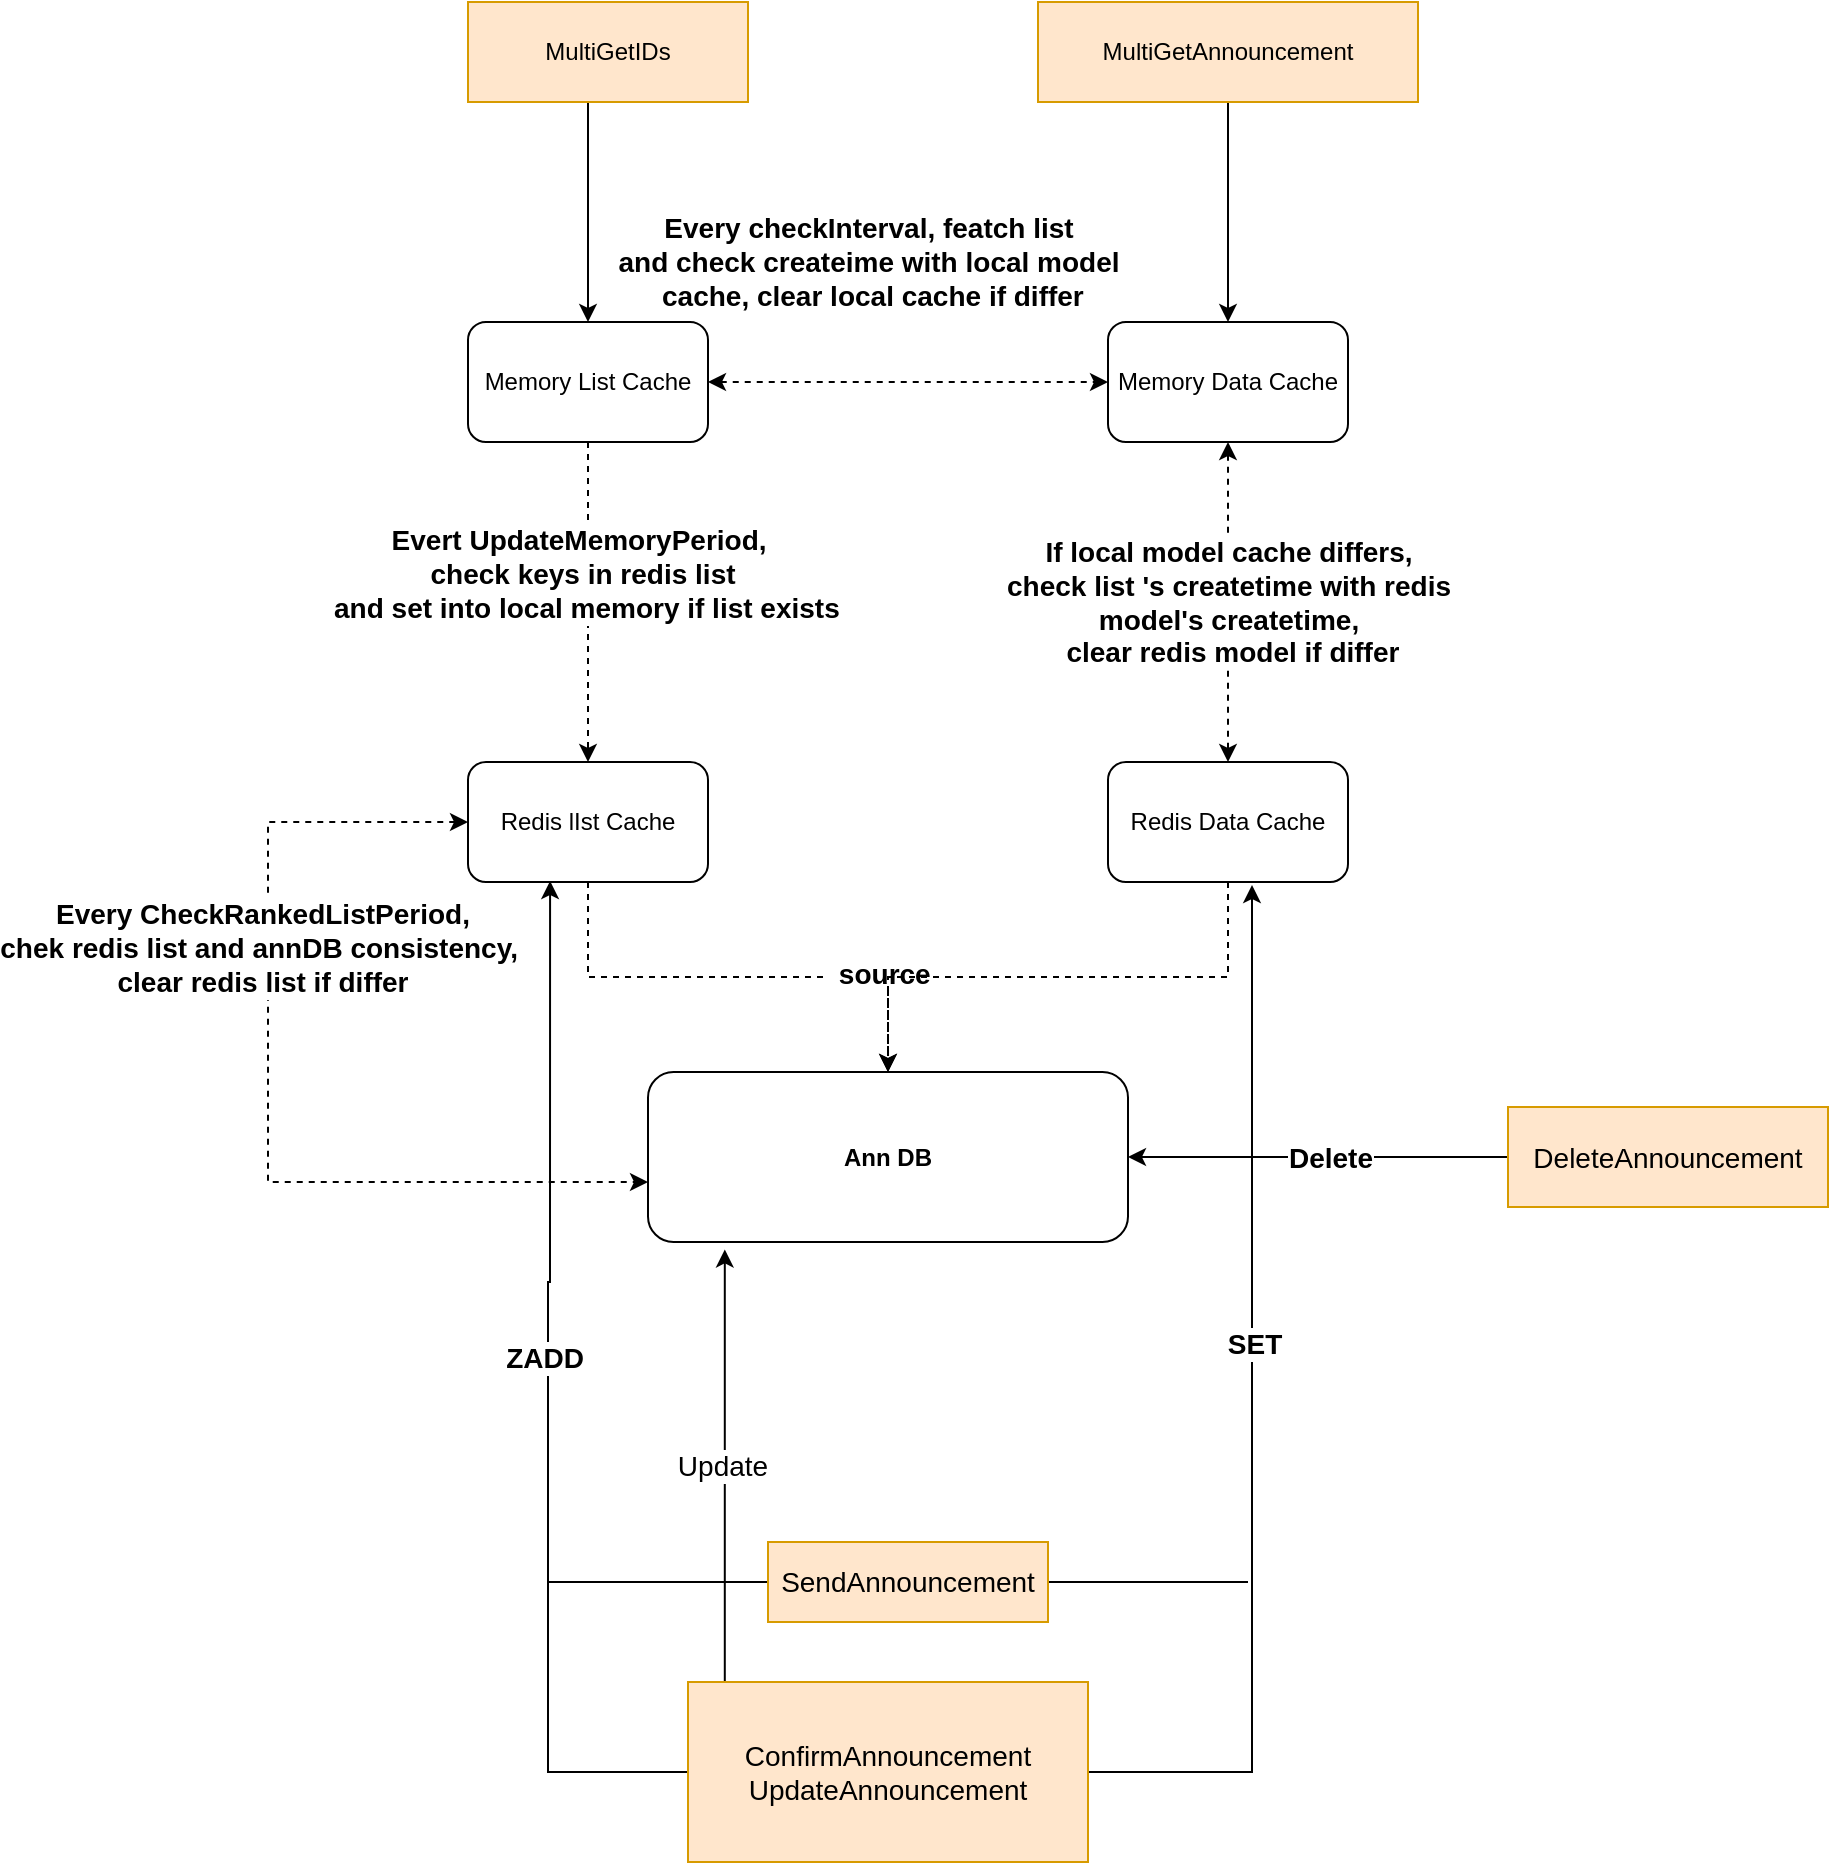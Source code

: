 <mxfile version="20.6.0" type="github">
  <diagram id="SP1o1xI_UPl9B5bT9c3x" name="第 1 页">
    <mxGraphModel dx="2193" dy="2047" grid="1" gridSize="10" guides="1" tooltips="1" connect="1" arrows="1" fold="1" page="1" pageScale="1" pageWidth="827" pageHeight="1169" math="0" shadow="0">
      <root>
        <mxCell id="0" />
        <mxCell id="1" parent="0" />
        <mxCell id="wJHfTox9JGs2SPVfrYYw-3" value="" style="edgeStyle=orthogonalEdgeStyle;rounded=0;orthogonalLoop=1;jettySize=auto;html=1;dashed=1;" edge="1" parent="1" source="wJHfTox9JGs2SPVfrYYw-1" target="wJHfTox9JGs2SPVfrYYw-2">
          <mxGeometry relative="1" as="geometry" />
        </mxCell>
        <mxCell id="wJHfTox9JGs2SPVfrYYw-14" value="&lt;font style=&quot;font-size: 14px;&quot;&gt;&lt;b&gt;Evert UpdateMemoryPeriod,&amp;nbsp;&lt;br&gt;check keys in redis list&lt;br&gt;&amp;nbsp;and set into local memory if list exists&lt;/b&gt;&lt;/font&gt;" style="edgeLabel;html=1;align=center;verticalAlign=middle;resizable=0;points=[];" vertex="1" connectable="0" parent="wJHfTox9JGs2SPVfrYYw-3">
          <mxGeometry x="-0.181" y="-3" relative="1" as="geometry">
            <mxPoint as="offset" />
          </mxGeometry>
        </mxCell>
        <mxCell id="wJHfTox9JGs2SPVfrYYw-5" value="" style="edgeStyle=orthogonalEdgeStyle;rounded=0;orthogonalLoop=1;jettySize=auto;html=1;dashed=1;startArrow=classic;startFill=1;" edge="1" parent="1" source="wJHfTox9JGs2SPVfrYYw-1" target="wJHfTox9JGs2SPVfrYYw-4">
          <mxGeometry relative="1" as="geometry" />
        </mxCell>
        <mxCell id="wJHfTox9JGs2SPVfrYYw-1" value="Memory List Cache" style="rounded=1;whiteSpace=wrap;html=1;" vertex="1" parent="1">
          <mxGeometry x="120" y="150" width="120" height="60" as="geometry" />
        </mxCell>
        <mxCell id="wJHfTox9JGs2SPVfrYYw-18" style="edgeStyle=orthogonalEdgeStyle;rounded=0;orthogonalLoop=1;jettySize=auto;html=1;dashed=1;fontSize=14;startArrow=none;startFill=0;" edge="1" parent="1" source="wJHfTox9JGs2SPVfrYYw-2" target="wJHfTox9JGs2SPVfrYYw-8">
          <mxGeometry relative="1" as="geometry" />
        </mxCell>
        <mxCell id="wJHfTox9JGs2SPVfrYYw-21" value="&lt;b&gt;&amp;nbsp; source&lt;/b&gt;" style="edgeLabel;html=1;align=center;verticalAlign=middle;resizable=0;points=[];fontSize=14;" vertex="1" connectable="0" parent="wJHfTox9JGs2SPVfrYYw-18">
          <mxGeometry x="0.563" y="3" relative="1" as="geometry">
            <mxPoint y="1" as="offset" />
          </mxGeometry>
        </mxCell>
        <mxCell id="wJHfTox9JGs2SPVfrYYw-32" style="edgeStyle=orthogonalEdgeStyle;rounded=0;orthogonalLoop=1;jettySize=auto;html=1;fontSize=14;startArrow=classic;startFill=1;entryX=0;entryY=0.647;entryDx=0;entryDy=0;entryPerimeter=0;dashed=1;" edge="1" parent="1" source="wJHfTox9JGs2SPVfrYYw-2" target="wJHfTox9JGs2SPVfrYYw-8">
          <mxGeometry relative="1" as="geometry">
            <mxPoint x="70" y="580" as="targetPoint" />
            <Array as="points">
              <mxPoint x="20" y="400" />
              <mxPoint x="20" y="580" />
            </Array>
          </mxGeometry>
        </mxCell>
        <mxCell id="wJHfTox9JGs2SPVfrYYw-33" value="&lt;b&gt;Every CheckRankedListPeriod,&lt;br&gt;chek redis list and annDB consistency,&amp;nbsp;&lt;br&gt;clear redis list if differ&lt;/b&gt;" style="edgeLabel;html=1;align=center;verticalAlign=middle;resizable=0;points=[];fontSize=14;" vertex="1" connectable="0" parent="wJHfTox9JGs2SPVfrYYw-32">
          <mxGeometry x="-0.309" y="-3" relative="1" as="geometry">
            <mxPoint as="offset" />
          </mxGeometry>
        </mxCell>
        <mxCell id="wJHfTox9JGs2SPVfrYYw-2" value="Redis lIst Cache" style="rounded=1;whiteSpace=wrap;html=1;" vertex="1" parent="1">
          <mxGeometry x="120" y="370" width="120" height="60" as="geometry" />
        </mxCell>
        <mxCell id="wJHfTox9JGs2SPVfrYYw-15" value="&lt;b&gt;If local model cache differs,&lt;br&gt;check list &#39;s createtime with redis &lt;br&gt;model&#39;s createtime,&lt;br&gt;&amp;nbsp;clear redis model if differ&lt;/b&gt;" style="edgeStyle=orthogonalEdgeStyle;rounded=0;orthogonalLoop=1;jettySize=auto;html=1;dashed=1;fontSize=14;startArrow=classic;startFill=1;" edge="1" parent="1" source="wJHfTox9JGs2SPVfrYYw-4" target="wJHfTox9JGs2SPVfrYYw-6">
          <mxGeometry relative="1" as="geometry" />
        </mxCell>
        <mxCell id="wJHfTox9JGs2SPVfrYYw-4" value="Memory Data Cache" style="rounded=1;whiteSpace=wrap;html=1;" vertex="1" parent="1">
          <mxGeometry x="440" y="150" width="120" height="60" as="geometry" />
        </mxCell>
        <mxCell id="wJHfTox9JGs2SPVfrYYw-19" style="edgeStyle=orthogonalEdgeStyle;rounded=0;orthogonalLoop=1;jettySize=auto;html=1;dashed=1;fontSize=14;startArrow=none;startFill=0;" edge="1" parent="1" source="wJHfTox9JGs2SPVfrYYw-6" target="wJHfTox9JGs2SPVfrYYw-8">
          <mxGeometry relative="1" as="geometry" />
        </mxCell>
        <mxCell id="wJHfTox9JGs2SPVfrYYw-6" value="Redis Data Cache" style="rounded=1;whiteSpace=wrap;html=1;" vertex="1" parent="1">
          <mxGeometry x="440" y="370" width="120" height="60" as="geometry" />
        </mxCell>
        <mxCell id="wJHfTox9JGs2SPVfrYYw-8" value="&lt;b&gt;Ann DB&lt;/b&gt;" style="rounded=1;whiteSpace=wrap;html=1;" vertex="1" parent="1">
          <mxGeometry x="210" y="525" width="240" height="85" as="geometry" />
        </mxCell>
        <mxCell id="wJHfTox9JGs2SPVfrYYw-41" style="edgeStyle=orthogonalEdgeStyle;rounded=0;orthogonalLoop=1;jettySize=auto;html=1;entryX=0.5;entryY=0;entryDx=0;entryDy=0;fontSize=14;startArrow=none;startFill=0;endArrow=classic;endFill=1;" edge="1" parent="1" source="wJHfTox9JGs2SPVfrYYw-9" target="wJHfTox9JGs2SPVfrYYw-1">
          <mxGeometry relative="1" as="geometry">
            <Array as="points">
              <mxPoint x="180" y="70" />
              <mxPoint x="180" y="70" />
            </Array>
          </mxGeometry>
        </mxCell>
        <mxCell id="wJHfTox9JGs2SPVfrYYw-9" value="MultiGetIDs" style="rounded=0;whiteSpace=wrap;html=1;fillColor=#ffe6cc;strokeColor=#d79b00;" vertex="1" parent="1">
          <mxGeometry x="120" y="-10" width="140" height="50" as="geometry" />
        </mxCell>
        <mxCell id="wJHfTox9JGs2SPVfrYYw-12" style="edgeStyle=orthogonalEdgeStyle;rounded=0;orthogonalLoop=1;jettySize=auto;html=1;" edge="1" parent="1" source="wJHfTox9JGs2SPVfrYYw-10" target="wJHfTox9JGs2SPVfrYYw-4">
          <mxGeometry relative="1" as="geometry" />
        </mxCell>
        <mxCell id="wJHfTox9JGs2SPVfrYYw-10" value="MultiGetAnnouncement" style="rounded=0;whiteSpace=wrap;html=1;fillColor=#ffe6cc;strokeColor=#d79b00;" vertex="1" parent="1">
          <mxGeometry x="405" y="-10" width="190" height="50" as="geometry" />
        </mxCell>
        <mxCell id="wJHfTox9JGs2SPVfrYYw-13" value="&lt;font style=&quot;font-size: 14px;&quot;&gt;&lt;b&gt;Every checkInterval, featch list &lt;br&gt;and check createime with local model&lt;br&gt;&amp;nbsp;cache, clear local cache if differ&lt;/b&gt;&lt;/font&gt;" style="text;html=1;align=center;verticalAlign=middle;resizable=0;points=[];autosize=1;strokeColor=none;fillColor=none;" vertex="1" parent="1">
          <mxGeometry x="185" y="90" width="270" height="60" as="geometry" />
        </mxCell>
        <mxCell id="wJHfTox9JGs2SPVfrYYw-26" style="edgeStyle=orthogonalEdgeStyle;rounded=0;orthogonalLoop=1;jettySize=auto;html=1;fontSize=14;startArrow=none;startFill=0;entryX=0.6;entryY=1.025;entryDx=0;entryDy=0;entryPerimeter=0;" edge="1" parent="1" source="wJHfTox9JGs2SPVfrYYw-23" target="wJHfTox9JGs2SPVfrYYw-6">
          <mxGeometry relative="1" as="geometry">
            <mxPoint x="510" y="490" as="targetPoint" />
          </mxGeometry>
        </mxCell>
        <mxCell id="wJHfTox9JGs2SPVfrYYw-30" value="&lt;b&gt;SET&lt;/b&gt;" style="edgeLabel;html=1;align=center;verticalAlign=middle;resizable=0;points=[];fontSize=14;" vertex="1" connectable="0" parent="wJHfTox9JGs2SPVfrYYw-26">
          <mxGeometry x="0.127" y="-1" relative="1" as="geometry">
            <mxPoint as="offset" />
          </mxGeometry>
        </mxCell>
        <mxCell id="wJHfTox9JGs2SPVfrYYw-27" style="edgeStyle=orthogonalEdgeStyle;rounded=0;orthogonalLoop=1;jettySize=auto;html=1;fontSize=14;startArrow=none;startFill=0;entryX=0.342;entryY=0.992;entryDx=0;entryDy=0;entryPerimeter=0;" edge="1" parent="1" source="wJHfTox9JGs2SPVfrYYw-23" target="wJHfTox9JGs2SPVfrYYw-2">
          <mxGeometry relative="1" as="geometry">
            <mxPoint x="160" y="550" as="targetPoint" />
            <Array as="points">
              <mxPoint x="160" y="875" />
              <mxPoint x="160" y="630" />
              <mxPoint x="161" y="630" />
            </Array>
          </mxGeometry>
        </mxCell>
        <mxCell id="wJHfTox9JGs2SPVfrYYw-31" value="&lt;b&gt;ZADD&lt;/b&gt;" style="edgeLabel;html=1;align=center;verticalAlign=middle;resizable=0;points=[];fontSize=14;" vertex="1" connectable="0" parent="wJHfTox9JGs2SPVfrYYw-27">
          <mxGeometry x="0.079" y="2" relative="1" as="geometry">
            <mxPoint y="1" as="offset" />
          </mxGeometry>
        </mxCell>
        <mxCell id="wJHfTox9JGs2SPVfrYYw-36" style="edgeStyle=orthogonalEdgeStyle;rounded=0;orthogonalLoop=1;jettySize=auto;html=1;entryX=0.16;entryY=1.044;entryDx=0;entryDy=0;entryPerimeter=0;fontSize=14;startArrow=none;startFill=0;" edge="1" parent="1" source="wJHfTox9JGs2SPVfrYYw-23" target="wJHfTox9JGs2SPVfrYYw-8">
          <mxGeometry relative="1" as="geometry">
            <Array as="points">
              <mxPoint x="248" y="720" />
            </Array>
          </mxGeometry>
        </mxCell>
        <mxCell id="wJHfTox9JGs2SPVfrYYw-37" value="Update" style="edgeLabel;html=1;align=center;verticalAlign=middle;resizable=0;points=[];fontSize=14;" vertex="1" connectable="0" parent="wJHfTox9JGs2SPVfrYYw-36">
          <mxGeometry x="-0.0" y="2" relative="1" as="geometry">
            <mxPoint as="offset" />
          </mxGeometry>
        </mxCell>
        <mxCell id="wJHfTox9JGs2SPVfrYYw-23" value="ConfirmAnnouncement&lt;br&gt;UpdateAnnouncement" style="rounded=0;whiteSpace=wrap;html=1;fontSize=14;fillColor=#ffe6cc;strokeColor=#d79b00;" vertex="1" parent="1">
          <mxGeometry x="230" y="830" width="200" height="90" as="geometry" />
        </mxCell>
        <mxCell id="wJHfTox9JGs2SPVfrYYw-38" style="edgeStyle=orthogonalEdgeStyle;rounded=0;orthogonalLoop=1;jettySize=auto;html=1;fontSize=14;startArrow=none;startFill=0;endArrow=none;endFill=0;" edge="1" parent="1" source="wJHfTox9JGs2SPVfrYYw-24">
          <mxGeometry relative="1" as="geometry">
            <mxPoint x="160" y="780" as="targetPoint" />
          </mxGeometry>
        </mxCell>
        <mxCell id="wJHfTox9JGs2SPVfrYYw-39" style="edgeStyle=orthogonalEdgeStyle;rounded=0;orthogonalLoop=1;jettySize=auto;html=1;fontSize=14;startArrow=none;startFill=0;endArrow=none;endFill=0;" edge="1" parent="1" source="wJHfTox9JGs2SPVfrYYw-24">
          <mxGeometry relative="1" as="geometry">
            <mxPoint x="510" y="780" as="targetPoint" />
          </mxGeometry>
        </mxCell>
        <mxCell id="wJHfTox9JGs2SPVfrYYw-24" value="SendAnnouncement" style="rounded=0;whiteSpace=wrap;html=1;fontSize=14;fillColor=#ffe6cc;strokeColor=#d79b00;" vertex="1" parent="1">
          <mxGeometry x="270" y="760" width="140" height="40" as="geometry" />
        </mxCell>
        <mxCell id="wJHfTox9JGs2SPVfrYYw-28" style="edgeStyle=orthogonalEdgeStyle;rounded=0;orthogonalLoop=1;jettySize=auto;html=1;fontSize=14;startArrow=none;startFill=0;" edge="1" parent="1" source="wJHfTox9JGs2SPVfrYYw-25" target="wJHfTox9JGs2SPVfrYYw-8">
          <mxGeometry relative="1" as="geometry" />
        </mxCell>
        <mxCell id="wJHfTox9JGs2SPVfrYYw-29" value="&lt;b&gt;Delete&lt;/b&gt;" style="edgeLabel;html=1;align=center;verticalAlign=middle;resizable=0;points=[];fontSize=14;" vertex="1" connectable="0" parent="wJHfTox9JGs2SPVfrYYw-28">
          <mxGeometry x="-0.063" relative="1" as="geometry">
            <mxPoint as="offset" />
          </mxGeometry>
        </mxCell>
        <mxCell id="wJHfTox9JGs2SPVfrYYw-25" value="DeleteAnnouncement" style="rounded=0;whiteSpace=wrap;html=1;fontSize=14;fillColor=#ffe6cc;strokeColor=#d79b00;" vertex="1" parent="1">
          <mxGeometry x="640" y="542.5" width="160" height="50" as="geometry" />
        </mxCell>
      </root>
    </mxGraphModel>
  </diagram>
</mxfile>
